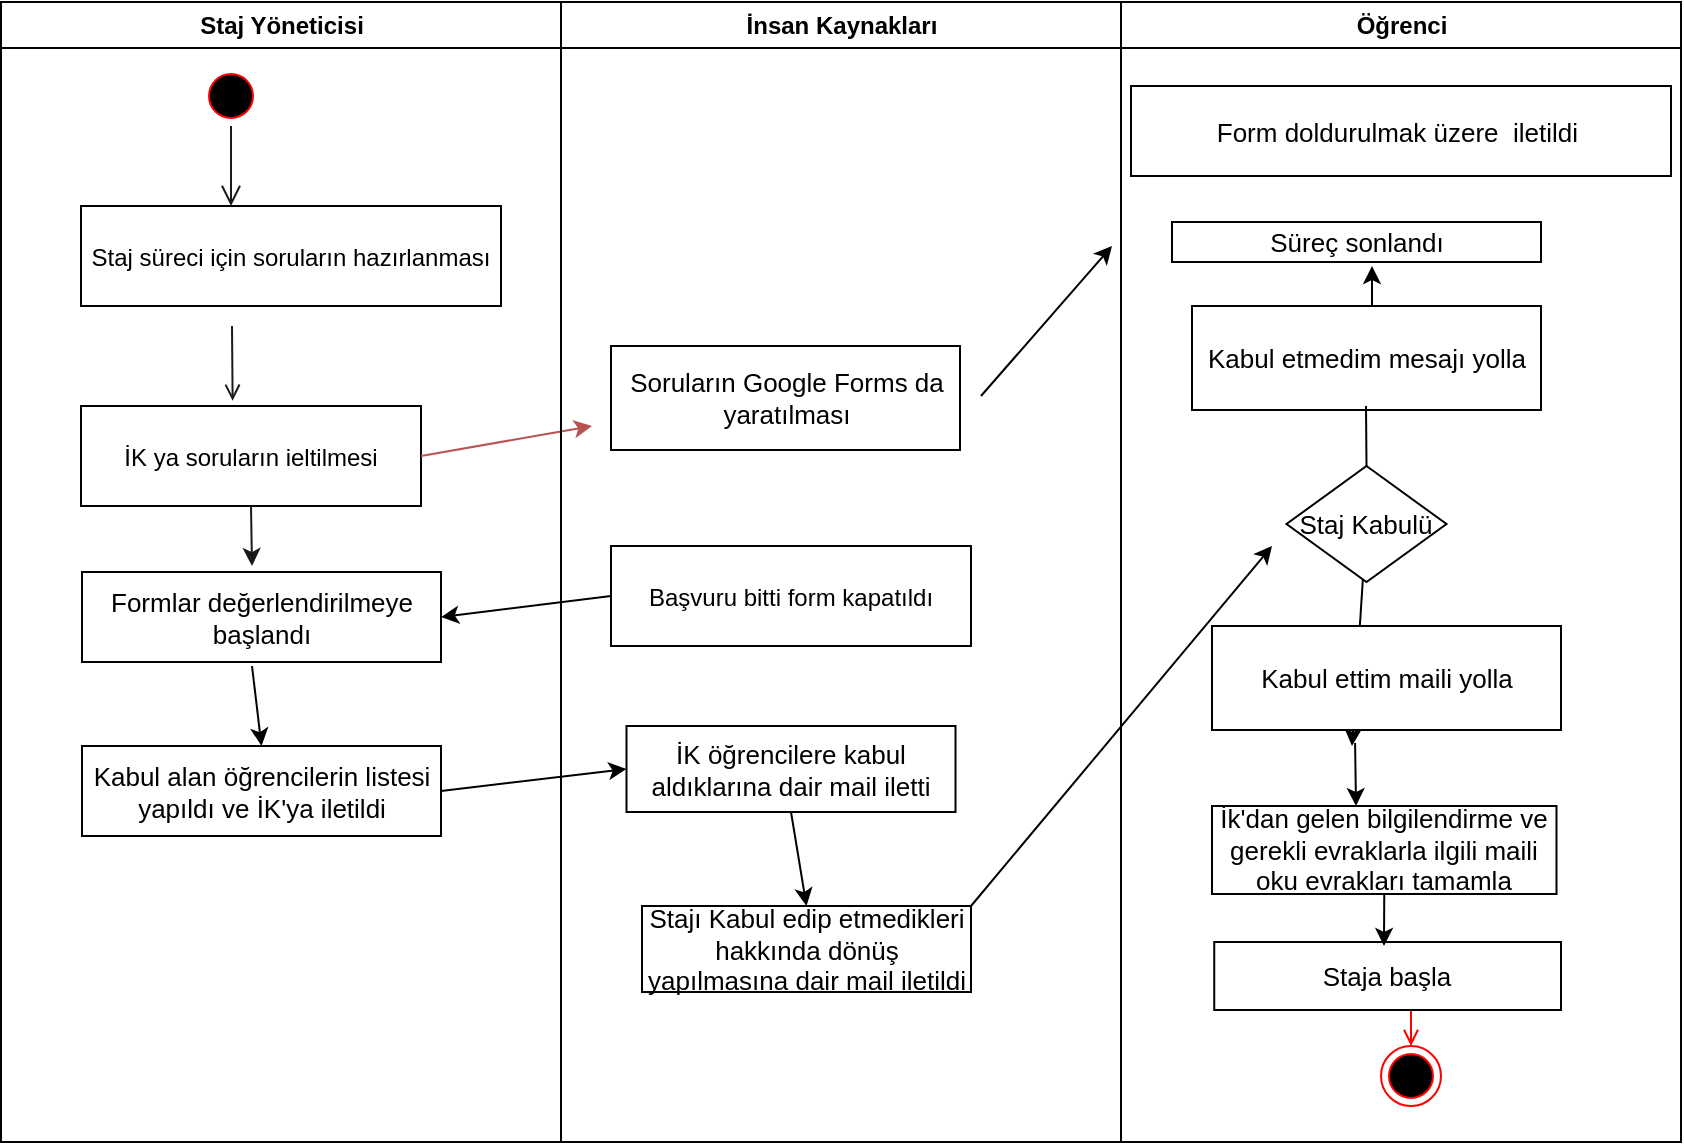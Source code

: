 <mxfile version="14.9.5" type="device"><diagram name="Page-1" id="e7e014a7-5840-1c2e-5031-d8a46d1fe8dd"><mxGraphModel dx="1221" dy="644" grid="1" gridSize="10" guides="1" tooltips="1" connect="1" arrows="1" fold="1" page="1" pageScale="1" pageWidth="1169" pageHeight="826" background="none" math="0" shadow="0"><root><mxCell id="0"/><mxCell id="1" parent="0"/><mxCell id="2" value="Staj Yöneticisi" style="swimlane;whiteSpace=wrap" parent="1" vertex="1"><mxGeometry x="164.5" y="128" width="280" height="570" as="geometry"/></mxCell><mxCell id="5" value="" style="ellipse;shape=startState;fillColor=#000000;strokeColor=#ff0000;" parent="2" vertex="1"><mxGeometry x="100" y="32" width="30" height="30" as="geometry"/></mxCell><mxCell id="6" value="" style="edgeStyle=elbowEdgeStyle;elbow=horizontal;verticalAlign=bottom;endArrow=open;endSize=8;endFill=1;rounded=0;strokeColor=#1A1A1A;" parent="2" source="5" target="7" edge="1"><mxGeometry x="100" y="40" as="geometry"><mxPoint x="115" y="110" as="targetPoint"/></mxGeometry></mxCell><mxCell id="7" value="Staj süreci için soruların hazırlanması" style="" parent="2" vertex="1"><mxGeometry x="40" y="102" width="210" height="50" as="geometry"/></mxCell><mxCell id="8" value="İK ya soruların ieltilmesi" style="" parent="2" vertex="1"><mxGeometry x="40" y="202" width="170" height="50" as="geometry"/></mxCell><mxCell id="9" value="" style="endArrow=open;endFill=1;rounded=0;entryX=0.446;entryY=-0.052;entryDx=0;entryDy=0;entryPerimeter=0;strokeColor=#1A1A1A;" parent="2" target="8" edge="1"><mxGeometry relative="1" as="geometry"><mxPoint x="115.5" y="162" as="sourcePoint"/></mxGeometry></mxCell><mxCell id="MCce4WL5N8z77bzIj7eF-42" value="" style="endArrow=classic;html=1;exitX=1;exitY=0.5;exitDx=0;exitDy=0;fillColor=#f8cecc;strokeColor=#b85450;" edge="1" parent="2" source="8"><mxGeometry width="50" height="50" relative="1" as="geometry"><mxPoint x="205.5" y="282" as="sourcePoint"/><mxPoint x="295.5" y="212" as="targetPoint"/></mxGeometry></mxCell><mxCell id="MCce4WL5N8z77bzIj7eF-47" value="Formlar değerlendirilmeye başlandı" style="rounded=0;whiteSpace=wrap;html=1;fontSize=13;verticalAlign=middle;" vertex="1" parent="2"><mxGeometry x="40.5" y="285" width="179.5" height="45" as="geometry"/></mxCell><mxCell id="MCce4WL5N8z77bzIj7eF-48" value="Kabul alan öğrencilerin listesi yapıldı ve İK'ya iletildi" style="rounded=0;whiteSpace=wrap;html=1;fontSize=13;verticalAlign=middle;" vertex="1" parent="2"><mxGeometry x="40.5" y="372" width="179.5" height="45" as="geometry"/></mxCell><mxCell id="MCce4WL5N8z77bzIj7eF-87" value="" style="endArrow=classic;html=1;fontSize=13;strokeColor=#1A1A1A;exitX=0.5;exitY=1;exitDx=0;exitDy=0;" edge="1" parent="2" source="8"><mxGeometry width="50" height="50" relative="1" as="geometry"><mxPoint x="285.5" y="252" as="sourcePoint"/><mxPoint x="125.5" y="282" as="targetPoint"/></mxGeometry></mxCell><mxCell id="3" value="İnsan Kaynakları" style="swimlane;whiteSpace=wrap" parent="1" vertex="1"><mxGeometry x="444.5" y="128" width="280" height="570" as="geometry"/></mxCell><mxCell id="MCce4WL5N8z77bzIj7eF-45" value="" style="endArrow=classic;html=1;fontSize=10;exitX=1;exitY=0.5;exitDx=0;exitDy=0;" edge="1" parent="3"><mxGeometry width="50" height="50" relative="1" as="geometry"><mxPoint x="210" y="197" as="sourcePoint"/><mxPoint x="275.5" y="122" as="targetPoint"/></mxGeometry></mxCell><mxCell id="10" value="Başvuru bitti form kapatıldı" style="" parent="3" vertex="1"><mxGeometry x="25" y="272" width="180" height="50" as="geometry"/></mxCell><mxCell id="MCce4WL5N8z77bzIj7eF-49" value="İK öğrencilere kabul aldıklarına dair mail iletti" style="rounded=0;whiteSpace=wrap;html=1;fontSize=13;verticalAlign=middle;" vertex="1" parent="3"><mxGeometry x="32.75" y="362" width="164.5" height="43" as="geometry"/></mxCell><mxCell id="MCce4WL5N8z77bzIj7eF-52" value="Stajı Kabul edip etmedikleri hakkında dönüş yapılmasına dair mail iletildi" style="rounded=0;whiteSpace=wrap;html=1;fontSize=13;verticalAlign=middle;" vertex="1" parent="3"><mxGeometry x="40.5" y="452" width="164.5" height="43" as="geometry"/></mxCell><mxCell id="MCce4WL5N8z77bzIj7eF-77" value="" style="endArrow=classic;html=1;fontSize=13;exitX=0.5;exitY=1;exitDx=0;exitDy=0;entryX=0.5;entryY=0;entryDx=0;entryDy=0;" edge="1" parent="3" source="MCce4WL5N8z77bzIj7eF-49" target="MCce4WL5N8z77bzIj7eF-52"><mxGeometry width="50" height="50" relative="1" as="geometry"><mxPoint x="5.5" y="262" as="sourcePoint"/><mxPoint x="55.5" y="212" as="targetPoint"/></mxGeometry></mxCell><mxCell id="MCce4WL5N8z77bzIj7eF-85" value="Soruların Google Forms da yaratılması" style="rounded=0;whiteSpace=wrap;html=1;fontSize=13;verticalAlign=middle;" vertex="1" parent="3"><mxGeometry x="25" y="172" width="174.5" height="52" as="geometry"/></mxCell><mxCell id="4" value="Öğrenci" style="swimlane;whiteSpace=wrap" parent="1" vertex="1"><mxGeometry x="724.5" y="128" width="280" height="570" as="geometry"/></mxCell><mxCell id="38" value="" style="ellipse;shape=endState;fillColor=#000000;strokeColor=#ff0000" parent="4" vertex="1"><mxGeometry x="130" y="522" width="30" height="30" as="geometry"/></mxCell><mxCell id="39" value="" style="endArrow=open;strokeColor=#FF0000;endFill=1;rounded=0" parent="4" target="38" edge="1"><mxGeometry relative="1" as="geometry"><mxPoint x="145" y="472" as="sourcePoint"/></mxGeometry></mxCell><mxCell id="18" value="Form doldurulmak üzere  iletildi " style="fontSize=13;" parent="4" vertex="1"><mxGeometry x="5" y="42" width="270" height="45" as="geometry"/></mxCell><mxCell id="MCce4WL5N8z77bzIj7eF-50" value="Staj Kabulü" style="rhombus;whiteSpace=wrap;html=1;fontSize=13;verticalAlign=middle;" vertex="1" parent="4"><mxGeometry x="82.75" y="232" width="80" height="58" as="geometry"/></mxCell><mxCell id="MCce4WL5N8z77bzIj7eF-51" value="Kabul etmedim mesajı yolla" style="rounded=0;whiteSpace=wrap;html=1;fontSize=13;verticalAlign=middle;" vertex="1" parent="4"><mxGeometry x="35.5" y="152" width="174.5" height="52" as="geometry"/></mxCell><mxCell id="MCce4WL5N8z77bzIj7eF-65" value="" style="endArrow=classic;html=1;fontSize=13;" edge="1" parent="4" source="MCce4WL5N8z77bzIj7eF-50"><mxGeometry width="50" height="50" relative="1" as="geometry"><mxPoint x="95.5" y="382" as="sourcePoint"/><mxPoint x="115.5" y="372" as="targetPoint"/></mxGeometry></mxCell><mxCell id="MCce4WL5N8z77bzIj7eF-66" value="Kabul ettim maili yolla" style="rounded=0;whiteSpace=wrap;html=1;fontSize=13;verticalAlign=middle;" vertex="1" parent="4"><mxGeometry x="45.5" y="312" width="174.5" height="52" as="geometry"/></mxCell><mxCell id="MCce4WL5N8z77bzIj7eF-67" value="Staja başla" style="rounded=0;whiteSpace=wrap;html=1;fontSize=13;verticalAlign=middle;" vertex="1" parent="4"><mxGeometry x="46.62" y="470" width="173.38" height="34" as="geometry"/></mxCell><mxCell id="MCce4WL5N8z77bzIj7eF-68" value="İk'dan gelen bilgilendirme ve gerekli evraklarla ilgili maili oku evrakları tamamla" style="rounded=0;whiteSpace=wrap;html=1;fontSize=13;verticalAlign=middle;" vertex="1" parent="4"><mxGeometry x="45.5" y="402" width="172.25" height="44" as="geometry"/></mxCell><mxCell id="MCce4WL5N8z77bzIj7eF-70" value="" style="endArrow=none;html=1;fontSize=13;exitX=0.5;exitY=0;exitDx=0;exitDy=0;" edge="1" parent="4" source="MCce4WL5N8z77bzIj7eF-50"><mxGeometry width="50" height="50" relative="1" as="geometry"><mxPoint x="105.5" y="262" as="sourcePoint"/><mxPoint x="122.5" y="202" as="targetPoint"/></mxGeometry></mxCell><mxCell id="MCce4WL5N8z77bzIj7eF-83" value="Süreç sonlandı" style="rounded=0;whiteSpace=wrap;html=1;fontSize=13;verticalAlign=middle;" vertex="1" parent="4"><mxGeometry x="25.5" y="110" width="184.5" height="20" as="geometry"/></mxCell><mxCell id="MCce4WL5N8z77bzIj7eF-73" value="" style="endArrow=classic;html=1;fontSize=13;exitX=0;exitY=0.5;exitDx=0;exitDy=0;entryX=1;entryY=0.5;entryDx=0;entryDy=0;" edge="1" parent="1" source="10" target="MCce4WL5N8z77bzIj7eF-47"><mxGeometry width="50" height="50" relative="1" as="geometry"><mxPoint x="450" y="390" as="sourcePoint"/><mxPoint x="500" y="340" as="targetPoint"/></mxGeometry></mxCell><mxCell id="MCce4WL5N8z77bzIj7eF-74" value="" style="endArrow=classic;html=1;fontSize=13;entryX=0.5;entryY=0;entryDx=0;entryDy=0;" edge="1" parent="1" target="MCce4WL5N8z77bzIj7eF-48"><mxGeometry width="50" height="50" relative="1" as="geometry"><mxPoint x="290" y="460" as="sourcePoint"/><mxPoint x="500" y="340" as="targetPoint"/></mxGeometry></mxCell><mxCell id="MCce4WL5N8z77bzIj7eF-76" value="" style="endArrow=classic;html=1;fontSize=13;exitX=1;exitY=0.5;exitDx=0;exitDy=0;entryX=0;entryY=0.5;entryDx=0;entryDy=0;" edge="1" parent="1" source="MCce4WL5N8z77bzIj7eF-48" target="MCce4WL5N8z77bzIj7eF-49"><mxGeometry width="50" height="50" relative="1" as="geometry"><mxPoint x="450" y="390" as="sourcePoint"/><mxPoint x="500" y="340" as="targetPoint"/></mxGeometry></mxCell><mxCell id="MCce4WL5N8z77bzIj7eF-78" value="" style="endArrow=classic;html=1;fontSize=13;exitX=1;exitY=0;exitDx=0;exitDy=0;" edge="1" parent="1" source="MCce4WL5N8z77bzIj7eF-52"><mxGeometry width="50" height="50" relative="1" as="geometry"><mxPoint x="450" y="390" as="sourcePoint"/><mxPoint x="800" y="400" as="targetPoint"/><Array as="points"/></mxGeometry></mxCell><mxCell id="MCce4WL5N8z77bzIj7eF-79" value="" style="endArrow=classic;html=1;fontSize=13;exitX=0.41;exitY=1.124;exitDx=0;exitDy=0;exitPerimeter=0;" edge="1" parent="1" source="MCce4WL5N8z77bzIj7eF-66"><mxGeometry width="50" height="50" relative="1" as="geometry"><mxPoint x="450" y="390" as="sourcePoint"/><mxPoint x="842" y="530" as="targetPoint"/></mxGeometry></mxCell><mxCell id="MCce4WL5N8z77bzIj7eF-82" value="" style="endArrow=classic;html=1;fontSize=13;exitX=0.5;exitY=1;exitDx=0;exitDy=0;" edge="1" parent="1" source="MCce4WL5N8z77bzIj7eF-68"><mxGeometry width="50" height="50" relative="1" as="geometry"><mxPoint x="470" y="380" as="sourcePoint"/><mxPoint x="856" y="600" as="targetPoint"/></mxGeometry></mxCell><mxCell id="MCce4WL5N8z77bzIj7eF-84" value="" style="endArrow=classic;html=1;fontSize=13;" edge="1" parent="1"><mxGeometry width="50" height="50" relative="1" as="geometry"><mxPoint x="850" y="280" as="sourcePoint"/><mxPoint x="850" y="260" as="targetPoint"/><Array as="points"><mxPoint x="850" y="280"/></Array></mxGeometry></mxCell></root></mxGraphModel></diagram></mxfile>